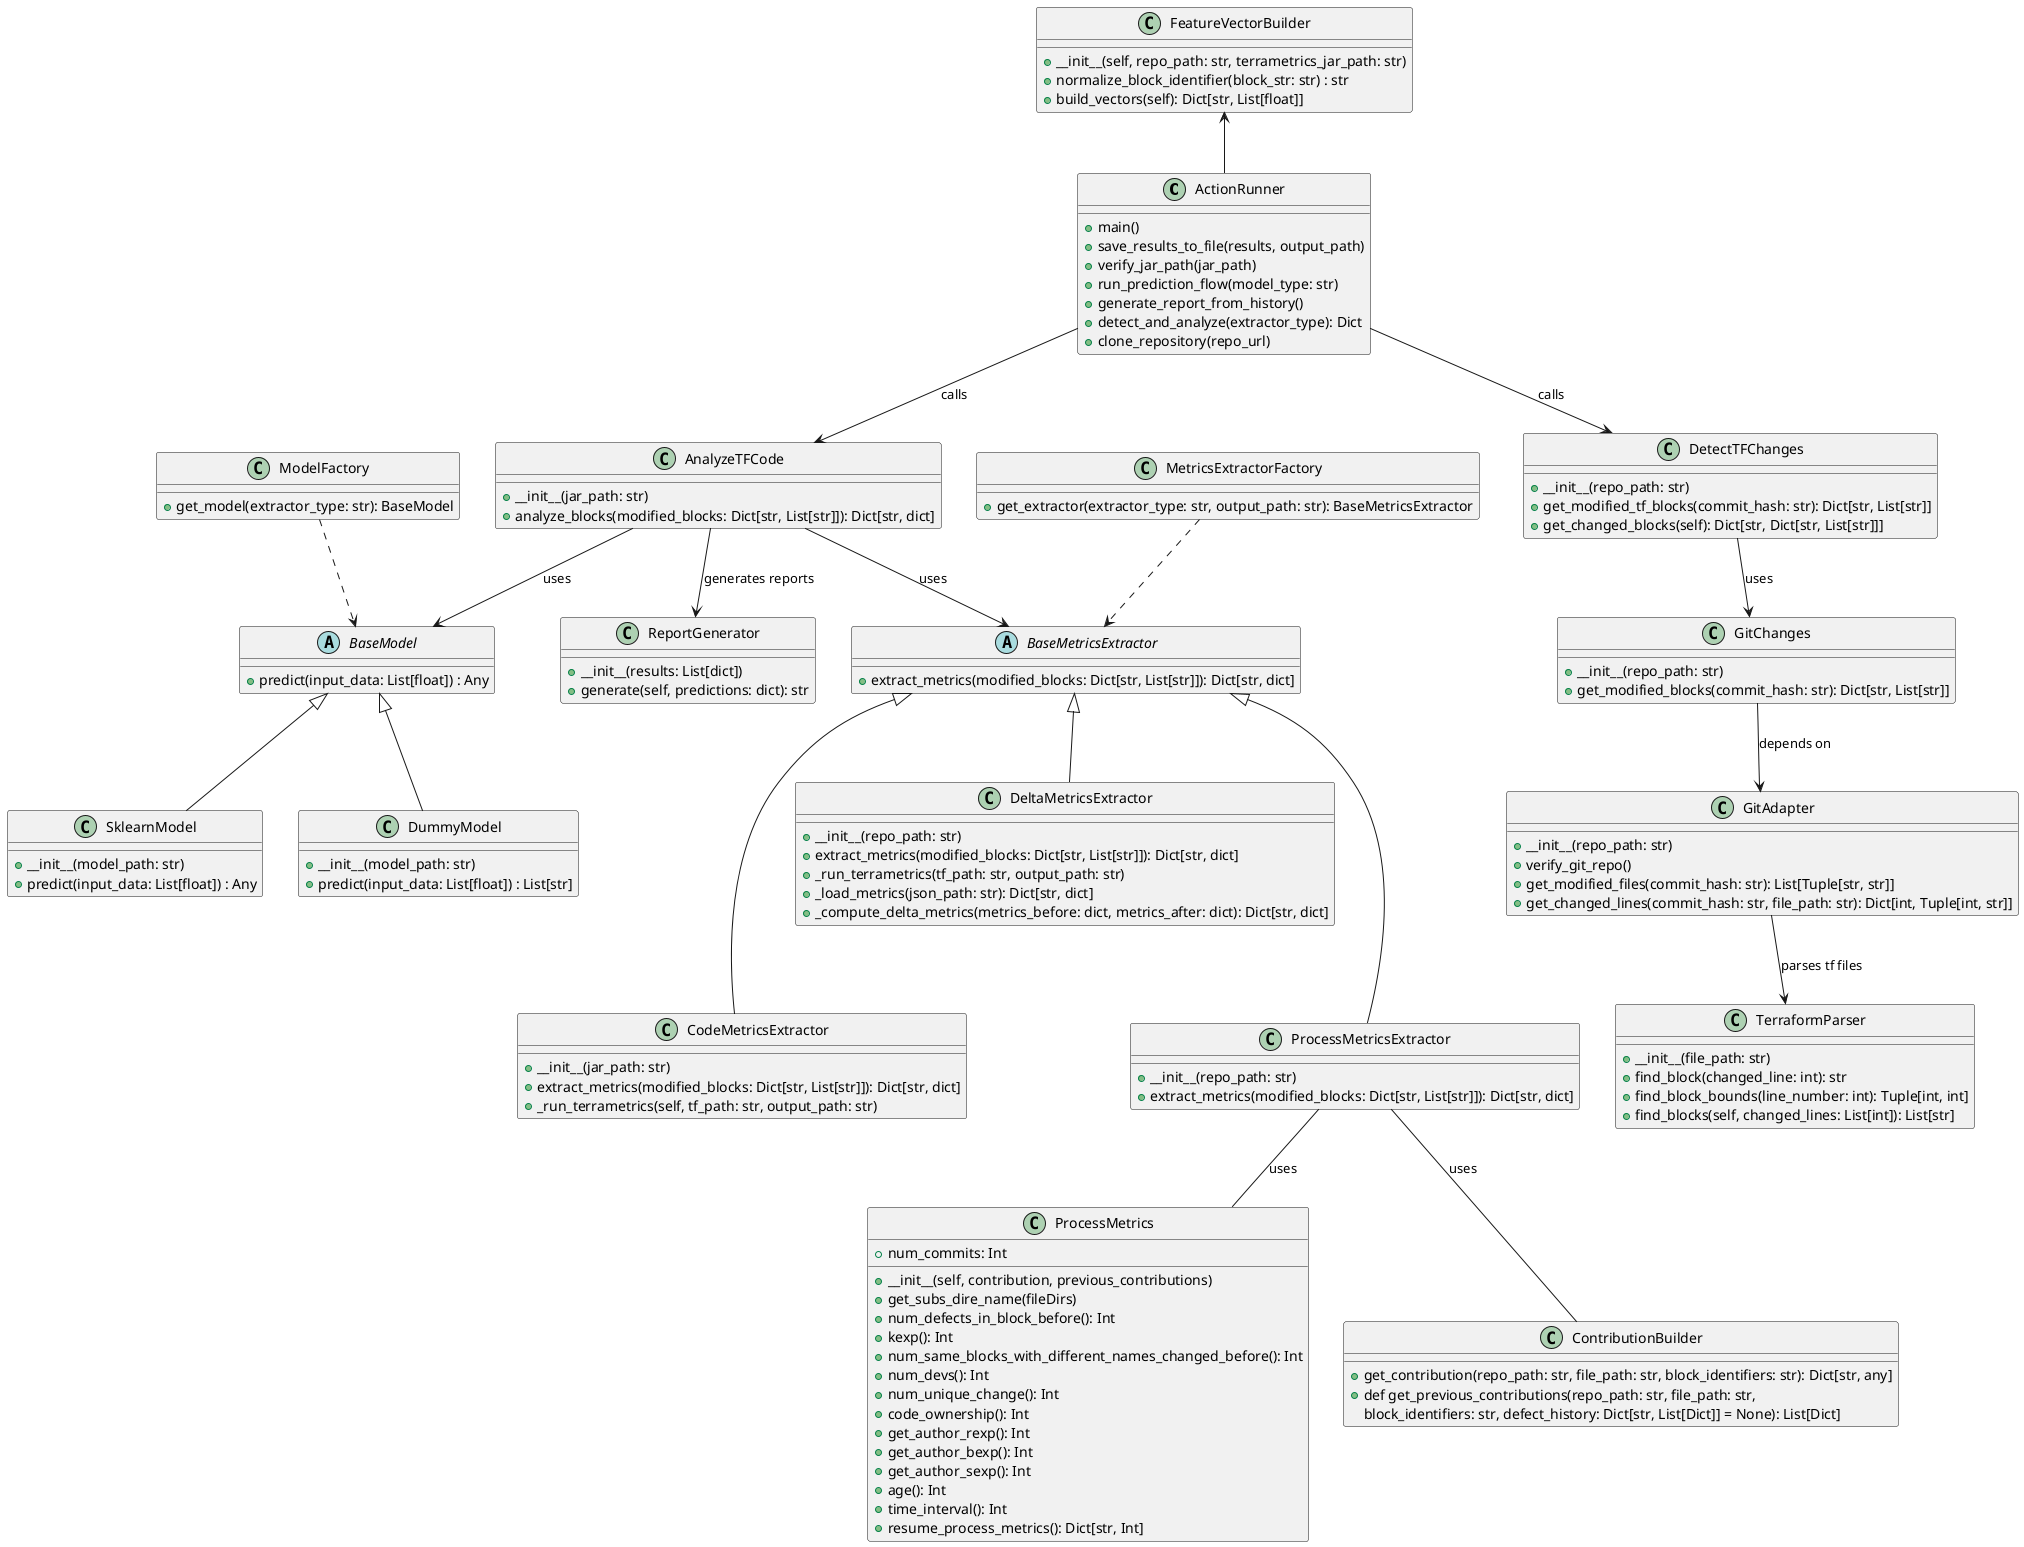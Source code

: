 @startuml

class ActionRunner {
    + main()
    + save_results_to_file(results, output_path)
    + verify_jar_path(jar_path)
    + run_prediction_flow(model_type: str)
    + generate_report_from_history()
    + detect_and_analyze(extractor_type): Dict
    + clone_repository(repo_url)
}

class AnalyzeTFCode {
    + __init__(jar_path: str)
    + analyze_blocks(modified_blocks: Dict[str, List[str]]): Dict[str, dict]
}

class DetectTFChanges {
    + __init__(repo_path: str)
    + get_modified_tf_blocks(commit_hash: str): Dict[str, List[str]]
    + get_changed_blocks(self): Dict[str, Dict[str, List[str]]]
}

class GitChanges {
    + __init__(repo_path: str)
    + get_modified_blocks(commit_hash: str): Dict[str, List[str]]
}

class GitAdapter {
    + __init__(repo_path: str)
    + verify_git_repo()
    + get_modified_files(commit_hash: str): List[Tuple[str, str]]
    + get_changed_lines(commit_hash: str, file_path: str): Dict[int, Tuple[int, str]]
}

class TerraformParser {
    + __init__(file_path: str)
    + find_block(changed_line: int): str
    + find_block_bounds(line_number: int): Tuple[int, int]
    + find_blocks(self, changed_lines: List[int]): List[str]
}

class FeatureVectorBuilder {
  + __init__(self, repo_path: str, terrametrics_jar_path: str)
  + normalize_block_identifier(block_str: str) : str
  + build_vectors(self): Dict[str, List[float]]
}

abstract class BaseMetricsExtractor {
    + extract_metrics(modified_blocks: Dict[str, List[str]]): Dict[str, dict]
}

class CodeMetricsExtractor {
    + __init__(jar_path: str)
    + extract_metrics(modified_blocks: Dict[str, List[str]]): Dict[str, dict]
    + _run_terrametrics(self, tf_path: str, output_path: str)
}

class DeltaMetricsExtractor {
    + __init__(repo_path: str)
    + extract_metrics(modified_blocks: Dict[str, List[str]]): Dict[str, dict]
    + _run_terrametrics(tf_path: str, output_path: str)
    + _load_metrics(json_path: str): Dict[str, dict]
    + _compute_delta_metrics(metrics_before: dict, metrics_after: dict): Dict[str, dict]
}

class ProcessMetricsExtractor {
    + __init__(repo_path: str)
    + extract_metrics(modified_blocks: Dict[str, List[str]]): Dict[str, dict]
}

class ProcessMetrics {
    + __init__(self, contribution, previous_contributions)
    + get_subs_dire_name(fileDirs)
    + num_defects_in_block_before(): Int
    + kexp(): Int
    + num_same_blocks_with_different_names_changed_before(): Int
    + num_devs(): Int
    + num_commits: Int
    + num_unique_change(): Int
    + code_ownership(): Int
    + get_author_rexp(): Int
    + get_author_bexp(): Int
    + get_author_sexp(): Int
    + age(): Int
    + time_interval(): Int
    + resume_process_metrics(): Dict[str, Int]

}

class ContributionBuilder {
    + get_contribution(repo_path: str, file_path: str, block_identifiers: str): Dict[str, any]
    + def get_previous_contributions(repo_path: str, file_path: str, 
    block_identifiers: str, defect_history: Dict[str, List[Dict]] = None): List[Dict]
}

abstract class BaseModel {
    + predict(input_data: List[float]) : Any
}

class SklearnModel {
    + __init__(model_path: str)
    + predict(input_data: List[float]) : Any
}

class DummyModel {
    + __init__(model_path: str)
    + predict(input_data: List[float]) : List[str]
}

class ReportGenerator {
    + __init__(results: List[dict])
    + generate(self, predictions: dict): str
}

class MetricsExtractorFactory {
    + get_extractor(extractor_type: str, output_path: str): BaseMetricsExtractor
}

class ModelFactory {
    + get_model(extractor_type: str): BaseModel
}

AnalyzeTFCode <-u- ActionRunner : calls
ActionRunner -u-> FeatureVectorBuilder
DetectTFChanges <-u-   ActionRunner: calls
GitChanges <-u-  DetectTFChanges: uses
GitChanges -down-> GitAdapter : depends on
GitAdapter -down-> TerraformParser : parses tf files

AnalyzeTFCode -down-> BaseMetricsExtractor : uses
CodeMetricsExtractor -u--|> BaseMetricsExtractor
DeltaMetricsExtractor -u-|> BaseMetricsExtractor
ProcessMetricsExtractor -u--|> BaseMetricsExtractor
ProcessMetricsExtractor -- ProcessMetrics: uses
MetricsExtractorFactory ..> BaseMetricsExtractor

ProcessMetricsExtractor -- ContributionBuilder: uses

AnalyzeTFCode -down-> BaseModel : uses
SklearnModel -u-|> BaseModel
DummyModel -u-|> BaseModel
AnalyzeTFCode -down-> ReportGenerator : generates reports
ModelFactory ..> BaseModel
@enduml
